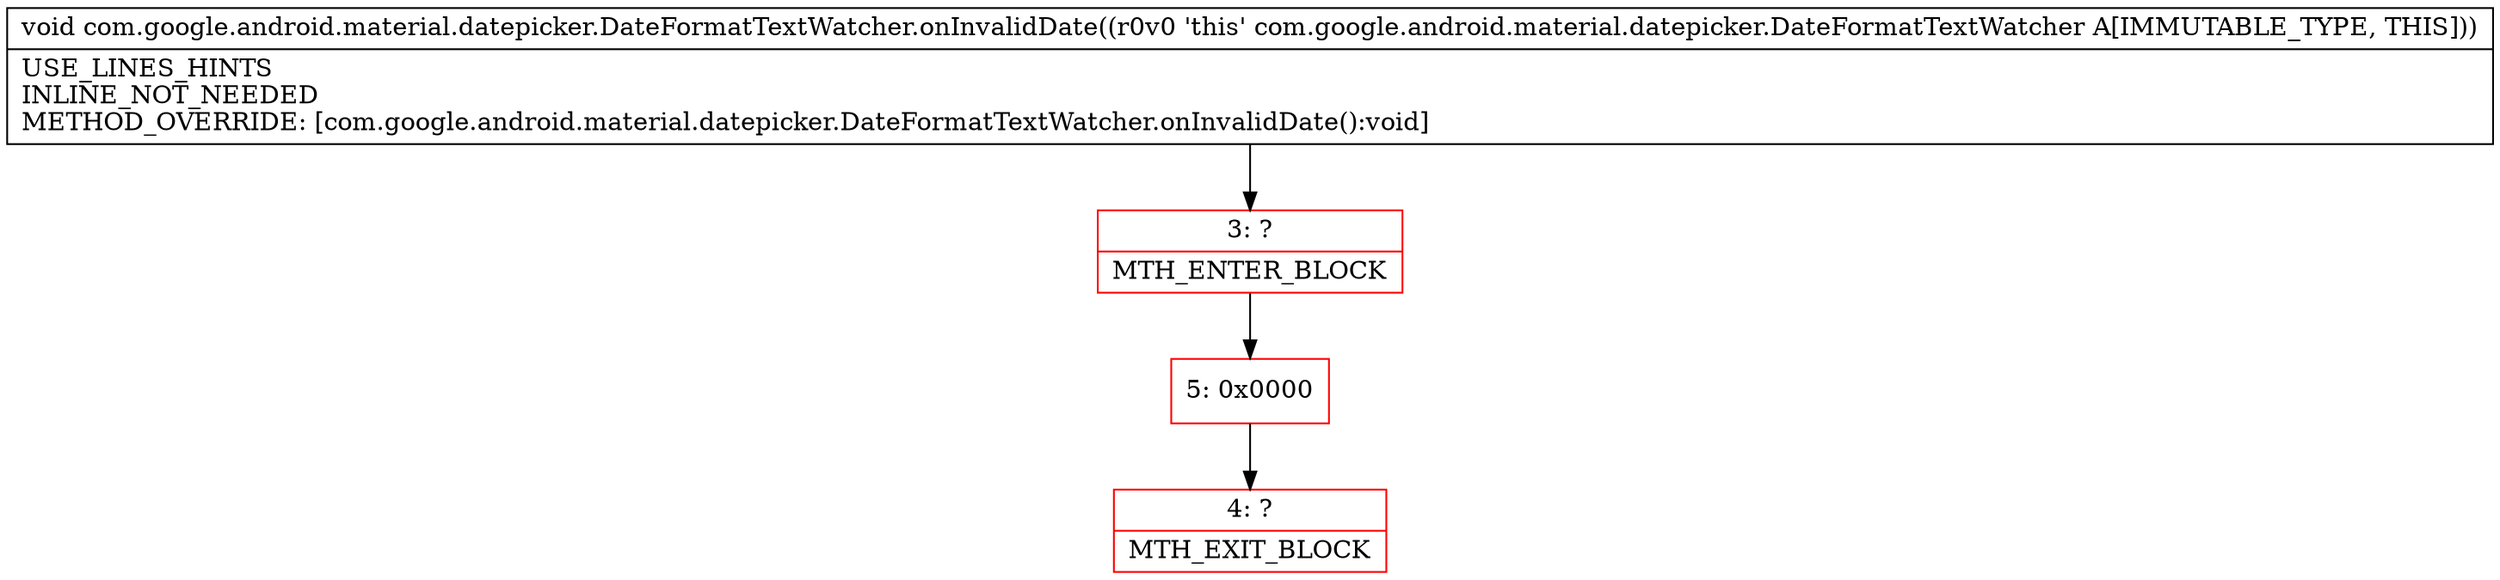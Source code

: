 digraph "CFG forcom.google.android.material.datepicker.DateFormatTextWatcher.onInvalidDate()V" {
subgraph cluster_Region_201399497 {
label = "R(0)";
node [shape=record,color=blue];
}
Node_3 [shape=record,color=red,label="{3\:\ ?|MTH_ENTER_BLOCK\l}"];
Node_5 [shape=record,color=red,label="{5\:\ 0x0000}"];
Node_4 [shape=record,color=red,label="{4\:\ ?|MTH_EXIT_BLOCK\l}"];
MethodNode[shape=record,label="{void com.google.android.material.datepicker.DateFormatTextWatcher.onInvalidDate((r0v0 'this' com.google.android.material.datepicker.DateFormatTextWatcher A[IMMUTABLE_TYPE, THIS]))  | USE_LINES_HINTS\lINLINE_NOT_NEEDED\lMETHOD_OVERRIDE: [com.google.android.material.datepicker.DateFormatTextWatcher.onInvalidDate():void]\l}"];
MethodNode -> Node_3;Node_3 -> Node_5;
Node_5 -> Node_4;
}

